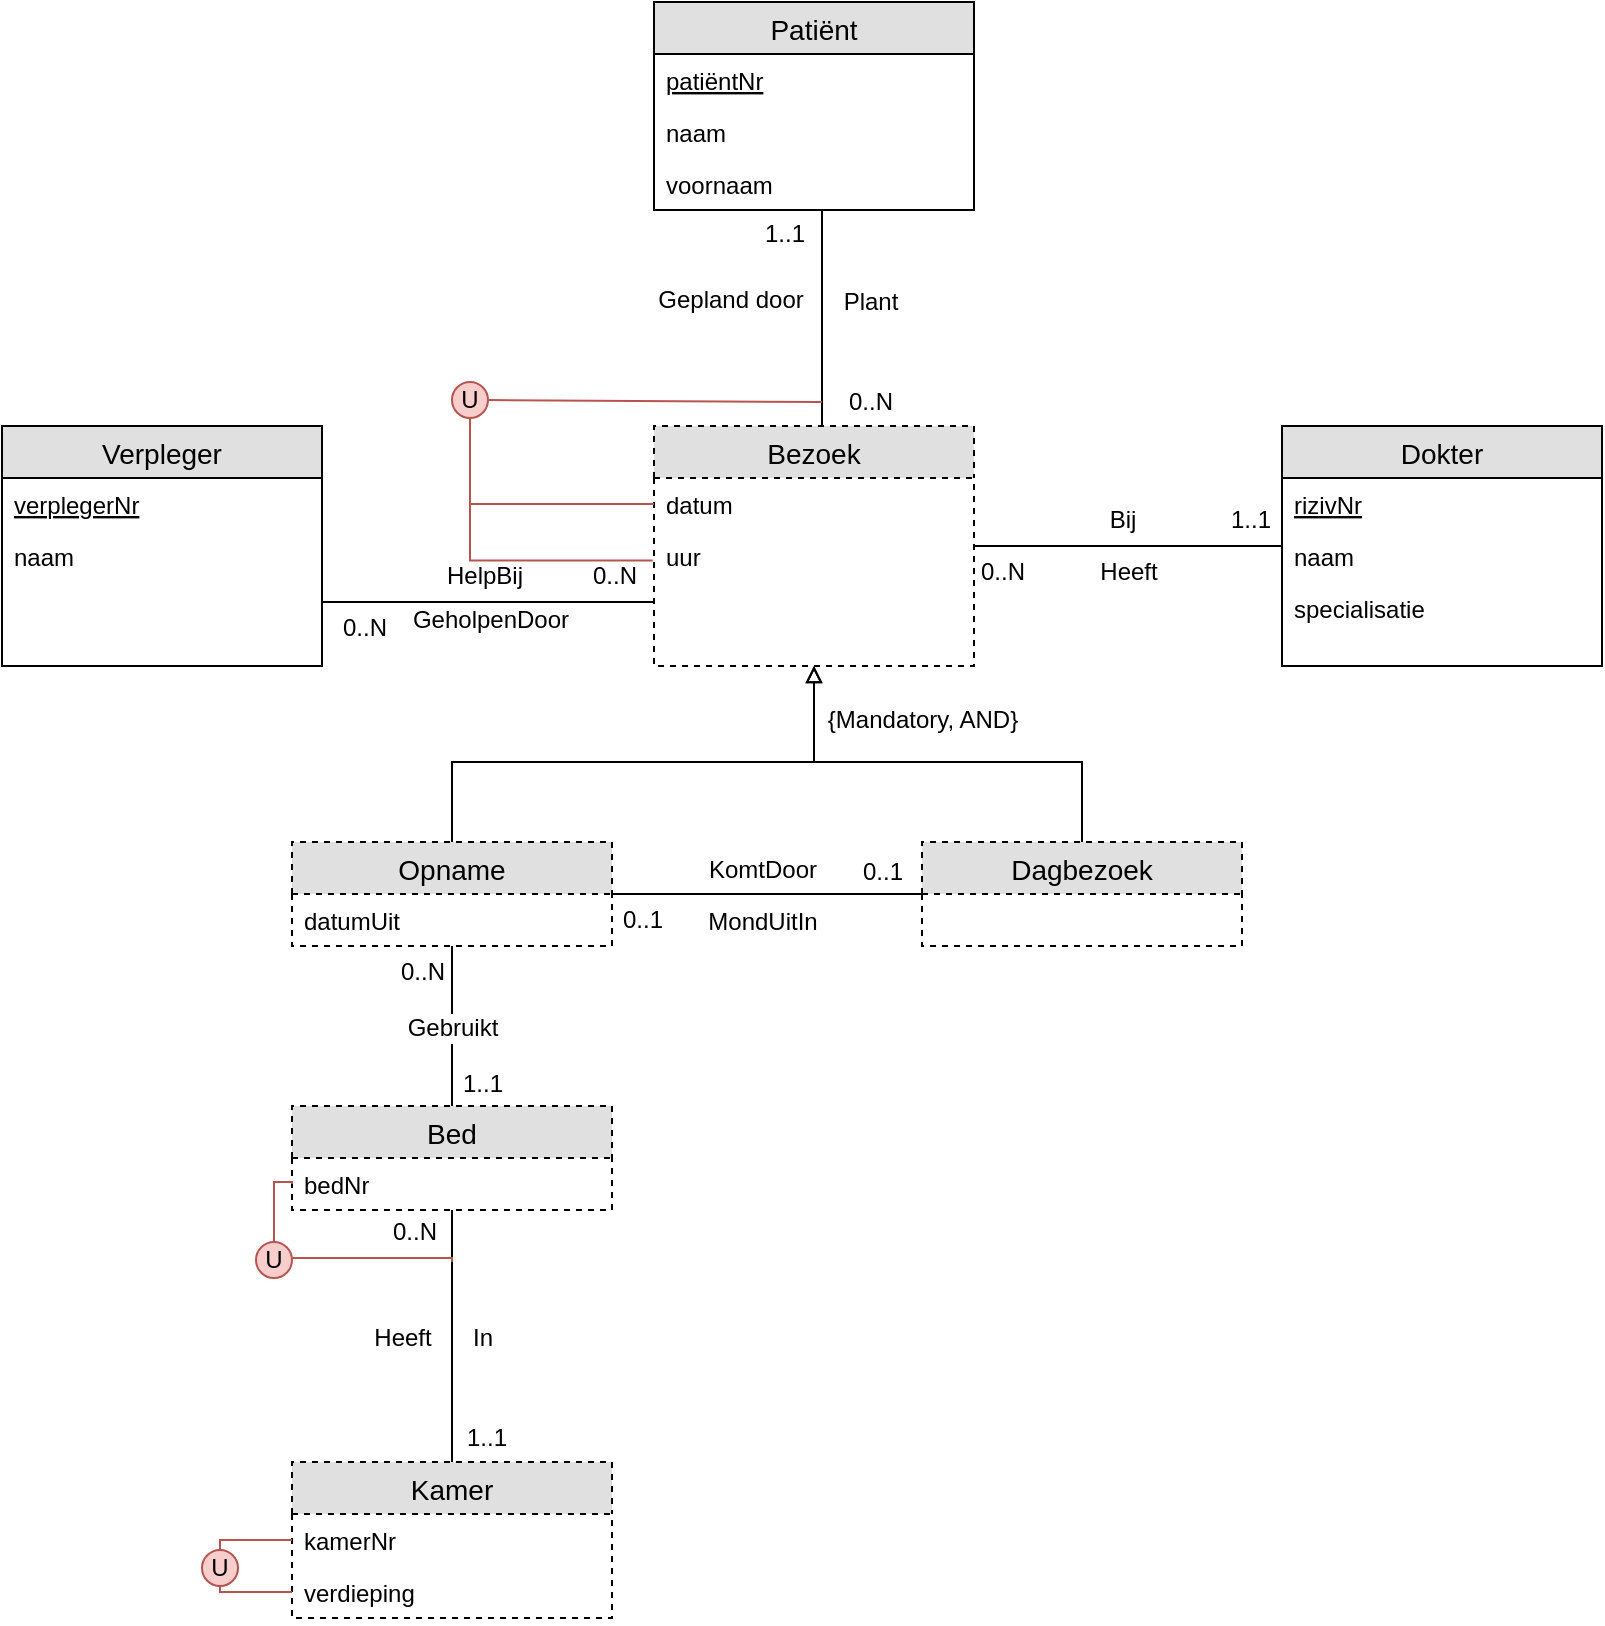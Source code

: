 <mxfile version="11.3.0" type="device" pages="1"><diagram id="4xq9xiqRc_igh71hhTV1" name="Page-1"><mxGraphModel dx="813" dy="597" grid="1" gridSize="10" guides="1" tooltips="1" connect="1" arrows="1" fold="1" page="1" pageScale="1" pageWidth="850" pageHeight="1100" math="0" shadow="0"><root><mxCell id="0"/><mxCell id="1" parent="0"/><mxCell id="qGHvSF8mwC1_FyWdI1qG-80" style="edgeStyle=orthogonalEdgeStyle;rounded=0;orthogonalLoop=1;jettySize=auto;html=1;endArrow=none;endFill=0;" parent="1" source="qGHvSF8mwC1_FyWdI1qG-1" target="qGHvSF8mwC1_FyWdI1qG-10" edge="1"><mxGeometry relative="1" as="geometry"><Array as="points"><mxPoint x="440" y="240"/><mxPoint x="440" y="240"/></Array></mxGeometry></mxCell><mxCell id="qGHvSF8mwC1_FyWdI1qG-81" value="1..1" style="text;html=1;resizable=0;points=[];align=center;verticalAlign=middle;labelBackgroundColor=#ffffff;" parent="qGHvSF8mwC1_FyWdI1qG-80" vertex="1" connectable="0"><mxGeometry x="-0.787" y="-2" relative="1" as="geometry"><mxPoint x="-17" y="0.5" as="offset"/></mxGeometry></mxCell><mxCell id="qGHvSF8mwC1_FyWdI1qG-82" value="0..N" style="text;html=1;resizable=0;points=[];align=center;verticalAlign=middle;labelBackgroundColor=#ffffff;direction=south;" parent="qGHvSF8mwC1_FyWdI1qG-80" vertex="1" connectable="0"><mxGeometry x="0.802" y="-3" relative="1" as="geometry"><mxPoint x="27" y="-1.5" as="offset"/></mxGeometry></mxCell><mxCell id="qGHvSF8mwC1_FyWdI1qG-83" value="Plant" style="text;html=1;resizable=0;points=[];align=center;verticalAlign=middle;labelBackgroundColor=#ffffff;" parent="qGHvSF8mwC1_FyWdI1qG-80" vertex="1" connectable="0"><mxGeometry x="-0.154" y="-1" relative="1" as="geometry"><mxPoint x="25" as="offset"/></mxGeometry></mxCell><mxCell id="qGHvSF8mwC1_FyWdI1qG-84" value="Gepland door" style="text;html=1;resizable=0;points=[];align=center;verticalAlign=middle;labelBackgroundColor=#ffffff;" parent="qGHvSF8mwC1_FyWdI1qG-80" vertex="1" connectable="0"><mxGeometry x="-0.17" y="-1" relative="1" as="geometry"><mxPoint x="-45" as="offset"/></mxGeometry></mxCell><mxCell id="qGHvSF8mwC1_FyWdI1qG-1" value="Patiënt" style="swimlane;fontStyle=0;childLayout=stackLayout;horizontal=1;startSize=26;fillColor=#e0e0e0;horizontalStack=0;resizeParent=1;resizeParentMax=0;resizeLast=0;collapsible=1;marginBottom=0;swimlaneFillColor=#ffffff;align=center;fontSize=14;" parent="1" vertex="1"><mxGeometry x="356" y="50" width="160" height="104" as="geometry"/></mxCell><mxCell id="qGHvSF8mwC1_FyWdI1qG-2" value="patiëntNr" style="text;strokeColor=none;fillColor=none;spacingLeft=4;spacingRight=4;overflow=hidden;rotatable=0;points=[[0,0.5],[1,0.5]];portConstraint=eastwest;fontSize=12;fontStyle=4" parent="qGHvSF8mwC1_FyWdI1qG-1" vertex="1"><mxGeometry y="26" width="160" height="26" as="geometry"/></mxCell><mxCell id="qGHvSF8mwC1_FyWdI1qG-3" value="naam" style="text;strokeColor=none;fillColor=none;spacingLeft=4;spacingRight=4;overflow=hidden;rotatable=0;points=[[0,0.5],[1,0.5]];portConstraint=eastwest;fontSize=12;" parent="qGHvSF8mwC1_FyWdI1qG-1" vertex="1"><mxGeometry y="52" width="160" height="26" as="geometry"/></mxCell><mxCell id="qGHvSF8mwC1_FyWdI1qG-4" value="voornaam" style="text;strokeColor=none;fillColor=none;spacingLeft=4;spacingRight=4;overflow=hidden;rotatable=0;points=[[0,0.5],[1,0.5]];portConstraint=eastwest;fontSize=12;" parent="qGHvSF8mwC1_FyWdI1qG-1" vertex="1"><mxGeometry y="78" width="160" height="26" as="geometry"/></mxCell><mxCell id="qGHvSF8mwC1_FyWdI1qG-18" value="" style="edgeStyle=orthogonalEdgeStyle;rounded=0;orthogonalLoop=1;jettySize=auto;html=1;endArrow=none;endFill=0;" parent="1" source="qGHvSF8mwC1_FyWdI1qG-10" target="qGHvSF8mwC1_FyWdI1qG-15" edge="1"><mxGeometry relative="1" as="geometry"><Array as="points"><mxPoint x="450" y="314"/><mxPoint x="450" y="314"/></Array></mxGeometry></mxCell><mxCell id="qGHvSF8mwC1_FyWdI1qG-69" value="Bij" style="text;html=1;resizable=0;points=[];align=center;verticalAlign=middle;labelBackgroundColor=#ffffff;" parent="qGHvSF8mwC1_FyWdI1qG-18" vertex="1" connectable="0"><mxGeometry x="0.13" y="2" relative="1" as="geometry"><mxPoint x="-13" y="-11" as="offset"/></mxGeometry></mxCell><mxCell id="qGHvSF8mwC1_FyWdI1qG-70" value="Heeft" style="text;html=1;resizable=0;points=[];align=center;verticalAlign=middle;labelBackgroundColor=#ffffff;" parent="qGHvSF8mwC1_FyWdI1qG-18" vertex="1" connectable="0"><mxGeometry x="0.083" y="-1" relative="1" as="geometry"><mxPoint x="-6.5" y="12" as="offset"/></mxGeometry></mxCell><mxCell id="qGHvSF8mwC1_FyWdI1qG-71" value="1..1" style="text;html=1;resizable=0;points=[];align=center;verticalAlign=middle;labelBackgroundColor=#ffffff;" parent="qGHvSF8mwC1_FyWdI1qG-18" vertex="1" connectable="0"><mxGeometry x="0.873" y="2" relative="1" as="geometry"><mxPoint x="-6" y="-11" as="offset"/></mxGeometry></mxCell><mxCell id="qGHvSF8mwC1_FyWdI1qG-72" value="0..N" style="text;html=1;resizable=0;points=[];align=center;verticalAlign=middle;labelBackgroundColor=#ffffff;" parent="qGHvSF8mwC1_FyWdI1qG-18" vertex="1" connectable="0"><mxGeometry x="-0.826" y="1" relative="1" as="geometry"><mxPoint x="0.5" y="14" as="offset"/></mxGeometry></mxCell><mxCell id="qGHvSF8mwC1_FyWdI1qG-10" value="Bezoek" style="swimlane;fontStyle=0;childLayout=stackLayout;horizontal=1;startSize=26;fillColor=#e0e0e0;horizontalStack=0;resizeParent=1;resizeParentMax=0;resizeLast=0;collapsible=1;marginBottom=0;swimlaneFillColor=#ffffff;align=center;fontSize=14;dashed=1;" parent="1" vertex="1"><mxGeometry x="356" y="262" width="160" height="120" as="geometry"/></mxCell><mxCell id="qGHvSF8mwC1_FyWdI1qG-11" value="datum" style="text;strokeColor=none;fillColor=none;spacingLeft=4;spacingRight=4;overflow=hidden;rotatable=0;points=[[0,0.5],[1,0.5]];portConstraint=eastwest;fontSize=12;fontStyle=0" parent="qGHvSF8mwC1_FyWdI1qG-10" vertex="1"><mxGeometry y="26" width="160" height="26" as="geometry"/></mxCell><mxCell id="qGHvSF8mwC1_FyWdI1qG-12" value="uur" style="text;strokeColor=none;fillColor=none;spacingLeft=4;spacingRight=4;overflow=hidden;rotatable=0;points=[[0,0.5],[1,0.5]];portConstraint=eastwest;fontSize=12;" parent="qGHvSF8mwC1_FyWdI1qG-10" vertex="1"><mxGeometry y="52" width="160" height="68" as="geometry"/></mxCell><mxCell id="qGHvSF8mwC1_FyWdI1qG-15" value="Dokter" style="swimlane;fontStyle=0;childLayout=stackLayout;horizontal=1;startSize=26;fillColor=#e0e0e0;horizontalStack=0;resizeParent=1;resizeParentMax=0;resizeLast=0;collapsible=1;marginBottom=0;swimlaneFillColor=#ffffff;align=center;fontSize=14;" parent="1" vertex="1"><mxGeometry x="670" y="262" width="160" height="120" as="geometry"/></mxCell><mxCell id="qGHvSF8mwC1_FyWdI1qG-16" value="rizivNr" style="text;strokeColor=none;fillColor=none;spacingLeft=4;spacingRight=4;overflow=hidden;rotatable=0;points=[[0,0.5],[1,0.5]];portConstraint=eastwest;fontSize=12;fontStyle=4" parent="qGHvSF8mwC1_FyWdI1qG-15" vertex="1"><mxGeometry y="26" width="160" height="26" as="geometry"/></mxCell><mxCell id="qGHvSF8mwC1_FyWdI1qG-17" value="naam" style="text;strokeColor=none;fillColor=none;spacingLeft=4;spacingRight=4;overflow=hidden;rotatable=0;points=[[0,0.5],[1,0.5]];portConstraint=eastwest;fontSize=12;" parent="qGHvSF8mwC1_FyWdI1qG-15" vertex="1"><mxGeometry y="52" width="160" height="26" as="geometry"/></mxCell><mxCell id="qGHvSF8mwC1_FyWdI1qG-19" value="specialisatie" style="text;strokeColor=none;fillColor=none;spacingLeft=4;spacingRight=4;overflow=hidden;rotatable=0;points=[[0,0.5],[1,0.5]];portConstraint=eastwest;fontSize=12;" parent="qGHvSF8mwC1_FyWdI1qG-15" vertex="1"><mxGeometry y="78" width="160" height="42" as="geometry"/></mxCell><mxCell id="qGHvSF8mwC1_FyWdI1qG-74" style="edgeStyle=orthogonalEdgeStyle;rounded=0;orthogonalLoop=1;jettySize=auto;html=1;endArrow=none;endFill=0;" parent="1" source="qGHvSF8mwC1_FyWdI1qG-20" target="qGHvSF8mwC1_FyWdI1qG-10" edge="1"><mxGeometry relative="1" as="geometry"><Array as="points"><mxPoint x="320" y="350"/><mxPoint x="320" y="350"/></Array></mxGeometry></mxCell><mxCell id="qGHvSF8mwC1_FyWdI1qG-75" value="HelpBij" style="text;html=1;resizable=0;points=[];align=center;verticalAlign=middle;labelBackgroundColor=#ffffff;" parent="qGHvSF8mwC1_FyWdI1qG-74" vertex="1" connectable="0"><mxGeometry x="0.118" y="1" relative="1" as="geometry"><mxPoint x="-12.5" y="-12" as="offset"/></mxGeometry></mxCell><mxCell id="qGHvSF8mwC1_FyWdI1qG-76" value="GeholpenDoor" style="text;html=1;resizable=0;points=[];align=center;verticalAlign=middle;labelBackgroundColor=#ffffff;" parent="qGHvSF8mwC1_FyWdI1qG-74" vertex="1" connectable="0"><mxGeometry x="0.199" relative="1" as="geometry"><mxPoint x="-16" y="9" as="offset"/></mxGeometry></mxCell><mxCell id="qGHvSF8mwC1_FyWdI1qG-77" value="0..N" style="text;html=1;resizable=0;points=[];align=center;verticalAlign=middle;labelBackgroundColor=#ffffff;" parent="qGHvSF8mwC1_FyWdI1qG-74" vertex="1" connectable="0"><mxGeometry x="0.841" relative="1" as="geometry"><mxPoint x="-7.5" y="-13" as="offset"/></mxGeometry></mxCell><mxCell id="qGHvSF8mwC1_FyWdI1qG-78" value="0..N" style="text;html=1;resizable=0;points=[];align=center;verticalAlign=middle;labelBackgroundColor=#ffffff;" parent="qGHvSF8mwC1_FyWdI1qG-74" vertex="1" connectable="0"><mxGeometry x="-0.725" y="1" relative="1" as="geometry"><mxPoint x="-2.5" y="14" as="offset"/></mxGeometry></mxCell><mxCell id="qGHvSF8mwC1_FyWdI1qG-20" value="Verpleger" style="swimlane;fontStyle=0;childLayout=stackLayout;horizontal=1;startSize=26;fillColor=#e0e0e0;horizontalStack=0;resizeParent=1;resizeParentMax=0;resizeLast=0;collapsible=1;marginBottom=0;swimlaneFillColor=#ffffff;align=center;fontSize=14;" parent="1" vertex="1"><mxGeometry x="30" y="262" width="160" height="120" as="geometry"/></mxCell><mxCell id="qGHvSF8mwC1_FyWdI1qG-21" value="verplegerNr" style="text;strokeColor=none;fillColor=none;spacingLeft=4;spacingRight=4;overflow=hidden;rotatable=0;points=[[0,0.5],[1,0.5]];portConstraint=eastwest;fontSize=12;fontStyle=4" parent="qGHvSF8mwC1_FyWdI1qG-20" vertex="1"><mxGeometry y="26" width="160" height="26" as="geometry"/></mxCell><mxCell id="qGHvSF8mwC1_FyWdI1qG-22" value="naam" style="text;strokeColor=none;fillColor=none;spacingLeft=4;spacingRight=4;overflow=hidden;rotatable=0;points=[[0,0.5],[1,0.5]];portConstraint=eastwest;fontSize=12;" parent="qGHvSF8mwC1_FyWdI1qG-20" vertex="1"><mxGeometry y="52" width="160" height="68" as="geometry"/></mxCell><mxCell id="qGHvSF8mwC1_FyWdI1qG-35" value="" style="edgeStyle=orthogonalEdgeStyle;rounded=0;orthogonalLoop=1;jettySize=auto;html=1;endArrow=none;endFill=0;" parent="1" source="qGHvSF8mwC1_FyWdI1qG-24" target="qGHvSF8mwC1_FyWdI1qG-33" edge="1"><mxGeometry relative="1" as="geometry"/></mxCell><mxCell id="qGHvSF8mwC1_FyWdI1qG-48" value="Gebruikt" style="text;html=1;resizable=0;points=[];align=center;verticalAlign=middle;labelBackgroundColor=#ffffff;" parent="qGHvSF8mwC1_FyWdI1qG-35" vertex="1" connectable="0"><mxGeometry x="-0.354" relative="1" as="geometry"><mxPoint y="14.5" as="offset"/></mxGeometry></mxCell><mxCell id="qGHvSF8mwC1_FyWdI1qG-49" value="0..N" style="text;html=1;resizable=0;points=[];align=center;verticalAlign=middle;labelBackgroundColor=#ffffff;" parent="qGHvSF8mwC1_FyWdI1qG-35" vertex="1" connectable="0"><mxGeometry x="-0.696" y="-3" relative="1" as="geometry"><mxPoint x="-12" y="1" as="offset"/></mxGeometry></mxCell><mxCell id="qGHvSF8mwC1_FyWdI1qG-50" value="1..1" style="text;html=1;resizable=0;points=[];align=center;verticalAlign=middle;labelBackgroundColor=#ffffff;" parent="qGHvSF8mwC1_FyWdI1qG-35" vertex="1" connectable="0"><mxGeometry x="0.746" relative="1" as="geometry"><mxPoint x="15" y="-1.5" as="offset"/></mxGeometry></mxCell><mxCell id="WeLBSGT0AjnuJ6AHv9bd-1" style="edgeStyle=orthogonalEdgeStyle;rounded=0;orthogonalLoop=1;jettySize=auto;html=1;endArrow=none;endFill=0;" edge="1" parent="1" source="qGHvSF8mwC1_FyWdI1qG-24" target="qGHvSF8mwC1_FyWdI1qG-27"><mxGeometry relative="1" as="geometry"/></mxCell><mxCell id="WeLBSGT0AjnuJ6AHv9bd-2" value="MondUitIn" style="text;html=1;resizable=0;points=[];align=center;verticalAlign=middle;labelBackgroundColor=#ffffff;" vertex="1" connectable="0" parent="WeLBSGT0AjnuJ6AHv9bd-1"><mxGeometry x="-0.145" y="1" relative="1" as="geometry"><mxPoint x="8.5" y="15" as="offset"/></mxGeometry></mxCell><mxCell id="WeLBSGT0AjnuJ6AHv9bd-3" value="KomtDoor" style="text;html=1;resizable=0;points=[];align=center;verticalAlign=middle;labelBackgroundColor=#ffffff;" vertex="1" connectable="0" parent="WeLBSGT0AjnuJ6AHv9bd-1"><mxGeometry x="0.091" y="4" relative="1" as="geometry"><mxPoint x="-9.5" y="-8" as="offset"/></mxGeometry></mxCell><mxCell id="WeLBSGT0AjnuJ6AHv9bd-4" value="0..1" style="text;html=1;resizable=0;points=[];align=center;verticalAlign=middle;labelBackgroundColor=#ffffff;" vertex="1" connectable="0" parent="WeLBSGT0AjnuJ6AHv9bd-1"><mxGeometry x="-0.779" y="1" relative="1" as="geometry"><mxPoint x="-2" y="14" as="offset"/></mxGeometry></mxCell><mxCell id="WeLBSGT0AjnuJ6AHv9bd-5" value="0..1" style="text;html=1;resizable=0;points=[];align=center;verticalAlign=middle;labelBackgroundColor=#ffffff;" vertex="1" connectable="0" parent="WeLBSGT0AjnuJ6AHv9bd-1"><mxGeometry x="0.836" y="3" relative="1" as="geometry"><mxPoint x="-7.5" y="-8" as="offset"/></mxGeometry></mxCell><mxCell id="qGHvSF8mwC1_FyWdI1qG-24" value="Opname" style="swimlane;fontStyle=0;childLayout=stackLayout;horizontal=1;startSize=26;fillColor=#e0e0e0;horizontalStack=0;resizeParent=1;resizeParentMax=0;resizeLast=0;collapsible=1;marginBottom=0;swimlaneFillColor=#ffffff;align=center;fontSize=14;dashed=1;" parent="1" vertex="1"><mxGeometry x="175" y="470" width="160" height="52" as="geometry"/></mxCell><mxCell id="qGHvSF8mwC1_FyWdI1qG-25" value="datumUit" style="text;strokeColor=none;fillColor=none;spacingLeft=4;spacingRight=4;overflow=hidden;rotatable=0;points=[[0,0.5],[1,0.5]];portConstraint=eastwest;fontSize=12;fontStyle=0" parent="qGHvSF8mwC1_FyWdI1qG-24" vertex="1"><mxGeometry y="26" width="160" height="26" as="geometry"/></mxCell><mxCell id="qGHvSF8mwC1_FyWdI1qG-41" value="" style="edgeStyle=orthogonalEdgeStyle;rounded=0;orthogonalLoop=1;jettySize=auto;html=1;endArrow=none;endFill=0;" parent="1" source="qGHvSF8mwC1_FyWdI1qG-33" target="qGHvSF8mwC1_FyWdI1qG-39" edge="1"><mxGeometry relative="1" as="geometry"/></mxCell><mxCell id="qGHvSF8mwC1_FyWdI1qG-43" value="In" style="text;html=1;resizable=0;points=[];align=center;verticalAlign=middle;labelBackgroundColor=#ffffff;" parent="qGHvSF8mwC1_FyWdI1qG-41" vertex="1" connectable="0"><mxGeometry x="-0.25" relative="1" as="geometry"><mxPoint x="15" y="16" as="offset"/></mxGeometry></mxCell><mxCell id="qGHvSF8mwC1_FyWdI1qG-44" value="Heeft" style="text;html=1;resizable=0;points=[];align=center;verticalAlign=middle;labelBackgroundColor=#ffffff;" parent="qGHvSF8mwC1_FyWdI1qG-41" vertex="1" connectable="0"><mxGeometry x="0.189" y="-1" relative="1" as="geometry"><mxPoint x="-24" y="-11.5" as="offset"/></mxGeometry></mxCell><mxCell id="qGHvSF8mwC1_FyWdI1qG-45" value="0..N" style="text;html=1;resizable=0;points=[];align=center;verticalAlign=middle;labelBackgroundColor=#ffffff;" parent="qGHvSF8mwC1_FyWdI1qG-41" vertex="1" connectable="0"><mxGeometry x="-0.825" y="-1" relative="1" as="geometry"><mxPoint x="-18" as="offset"/></mxGeometry></mxCell><mxCell id="qGHvSF8mwC1_FyWdI1qG-46" value="1..1" style="text;html=1;resizable=0;points=[];align=center;verticalAlign=middle;labelBackgroundColor=#ffffff;" parent="qGHvSF8mwC1_FyWdI1qG-41" vertex="1" connectable="0"><mxGeometry x="0.746" y="-1" relative="1" as="geometry"><mxPoint x="18" y="3.5" as="offset"/></mxGeometry></mxCell><mxCell id="qGHvSF8mwC1_FyWdI1qG-33" value="Bed" style="swimlane;fontStyle=0;childLayout=stackLayout;horizontal=1;startSize=26;fillColor=#e0e0e0;horizontalStack=0;resizeParent=1;resizeParentMax=0;resizeLast=0;collapsible=1;marginBottom=0;swimlaneFillColor=#ffffff;align=center;fontSize=14;dashed=1;" parent="1" vertex="1"><mxGeometry x="175" y="602" width="160" height="52" as="geometry"/></mxCell><mxCell id="qGHvSF8mwC1_FyWdI1qG-34" value="bedNr" style="text;strokeColor=none;fillColor=none;spacingLeft=4;spacingRight=4;overflow=hidden;rotatable=0;points=[[0,0.5],[1,0.5]];portConstraint=eastwest;fontSize=12;fontStyle=0" parent="qGHvSF8mwC1_FyWdI1qG-33" vertex="1"><mxGeometry y="26" width="160" height="26" as="geometry"/></mxCell><mxCell id="qGHvSF8mwC1_FyWdI1qG-39" value="Kamer" style="swimlane;fontStyle=0;childLayout=stackLayout;horizontal=1;startSize=26;fillColor=#e0e0e0;horizontalStack=0;resizeParent=1;resizeParentMax=0;resizeLast=0;collapsible=1;marginBottom=0;swimlaneFillColor=#ffffff;align=center;fontSize=14;dashed=1;" parent="1" vertex="1"><mxGeometry x="175" y="780" width="160" height="78" as="geometry"/></mxCell><mxCell id="qGHvSF8mwC1_FyWdI1qG-40" value="kamerNr" style="text;strokeColor=none;fillColor=none;spacingLeft=4;spacingRight=4;overflow=hidden;rotatable=0;points=[[0,0.5],[1,0.5]];portConstraint=eastwest;fontSize=12;fontStyle=0" parent="qGHvSF8mwC1_FyWdI1qG-39" vertex="1"><mxGeometry y="26" width="160" height="26" as="geometry"/></mxCell><mxCell id="qGHvSF8mwC1_FyWdI1qG-42" value="verdieping" style="text;strokeColor=none;fillColor=none;spacingLeft=4;spacingRight=4;overflow=hidden;rotatable=0;points=[[0,0.5],[1,0.5]];portConstraint=eastwest;fontSize=12;fontStyle=0" parent="qGHvSF8mwC1_FyWdI1qG-39" vertex="1"><mxGeometry y="52" width="160" height="26" as="geometry"/></mxCell><mxCell id="qGHvSF8mwC1_FyWdI1qG-27" value="Dagbezoek" style="swimlane;fontStyle=0;childLayout=stackLayout;horizontal=1;startSize=26;fillColor=#e0e0e0;horizontalStack=0;resizeParent=1;resizeParentMax=0;resizeLast=0;collapsible=1;marginBottom=0;swimlaneFillColor=#ffffff;align=center;fontSize=14;dashed=1;" parent="1" vertex="1"><mxGeometry x="490" y="470" width="160" height="52" as="geometry"/></mxCell><mxCell id="qGHvSF8mwC1_FyWdI1qG-55" value="" style="endArrow=none;html=1;entryX=0;entryY=0.5;entryDx=0;entryDy=0;rounded=0;edgeStyle=orthogonalEdgeStyle;fillColor=#f8cecc;strokeColor=#b85450;" parent="1" source="qGHvSF8mwC1_FyWdI1qG-51" target="qGHvSF8mwC1_FyWdI1qG-40" edge="1"><mxGeometry width="50" height="50" relative="1" as="geometry"><mxPoint x="138" y="828" as="sourcePoint"/><mxPoint x="140" y="790" as="targetPoint"/><Array as="points"><mxPoint x="139" y="819"/></Array></mxGeometry></mxCell><mxCell id="qGHvSF8mwC1_FyWdI1qG-51" value="U" style="ellipse;whiteSpace=wrap;html=1;aspect=fixed;fillColor=#f8cecc;strokeColor=#b85450;" parent="1" vertex="1"><mxGeometry x="130" y="824" width="18" height="18" as="geometry"/></mxCell><mxCell id="qGHvSF8mwC1_FyWdI1qG-57" value="" style="endArrow=none;html=1;entryX=0;entryY=0.5;entryDx=0;entryDy=0;rounded=0;edgeStyle=orthogonalEdgeStyle;fillColor=#f8cecc;strokeColor=#b85450;" parent="1" source="qGHvSF8mwC1_FyWdI1qG-51" target="qGHvSF8mwC1_FyWdI1qG-42" edge="1"><mxGeometry width="50" height="50" relative="1" as="geometry"><mxPoint x="130" y="840" as="sourcePoint"/><mxPoint x="180" y="790" as="targetPoint"/><Array as="points"><mxPoint x="139" y="845"/></Array></mxGeometry></mxCell><mxCell id="qGHvSF8mwC1_FyWdI1qG-59" value="" style="endArrow=none;html=1;edgeStyle=orthogonalEdgeStyle;entryX=0;entryY=0.5;entryDx=0;entryDy=0;rounded=0;fillColor=#f8cecc;strokeColor=#b85450;" parent="1" source="qGHvSF8mwC1_FyWdI1qG-63" target="qGHvSF8mwC1_FyWdI1qG-34" edge="1"><mxGeometry width="50" height="50" relative="1" as="geometry"><mxPoint x="255" y="680" as="sourcePoint"/><mxPoint x="130" y="630" as="targetPoint"/><Array as="points"><mxPoint x="166" y="640"/><mxPoint x="175" y="640"/></Array></mxGeometry></mxCell><mxCell id="qGHvSF8mwC1_FyWdI1qG-63" value="U" style="ellipse;whiteSpace=wrap;html=1;aspect=fixed;fillColor=#f8cecc;strokeColor=#b85450;" parent="1" vertex="1"><mxGeometry x="157" y="670" width="18" height="18" as="geometry"/></mxCell><mxCell id="qGHvSF8mwC1_FyWdI1qG-64" value="" style="endArrow=none;html=1;edgeStyle=orthogonalEdgeStyle;rounded=0;fillColor=#f8cecc;strokeColor=#b85450;" parent="1" target="qGHvSF8mwC1_FyWdI1qG-63" edge="1"><mxGeometry width="50" height="50" relative="1" as="geometry"><mxPoint x="255.048" y="679.952" as="sourcePoint"/><mxPoint x="190" y="680" as="targetPoint"/><Array as="points"><mxPoint x="255" y="678"/></Array></mxGeometry></mxCell><mxCell id="qGHvSF8mwC1_FyWdI1qG-65" value="" style="endArrow=block;html=1;rounded=0;edgeStyle=orthogonalEdgeStyle;endFill=0;" parent="1" source="qGHvSF8mwC1_FyWdI1qG-24" target="qGHvSF8mwC1_FyWdI1qG-10" edge="1"><mxGeometry width="50" height="50" relative="1" as="geometry"><mxPoint x="360" y="424" as="sourcePoint"/><mxPoint x="410" y="374" as="targetPoint"/><Array as="points"><mxPoint x="255" y="430"/><mxPoint x="436" y="430"/></Array></mxGeometry></mxCell><mxCell id="qGHvSF8mwC1_FyWdI1qG-67" value="" style="endArrow=block;html=1;rounded=0;edgeStyle=orthogonalEdgeStyle;endFill=0;" parent="1" source="qGHvSF8mwC1_FyWdI1qG-27" target="qGHvSF8mwC1_FyWdI1qG-10" edge="1"><mxGeometry width="50" height="50" relative="1" as="geometry"><mxPoint x="345.286" y="454" as="sourcePoint"/><mxPoint x="409.857" y="350" as="targetPoint"/><Array as="points"><mxPoint x="570" y="430"/><mxPoint x="436" y="430"/></Array></mxGeometry></mxCell><mxCell id="qGHvSF8mwC1_FyWdI1qG-68" value="{Mandatory, AND}" style="text;html=1;resizable=0;points=[];align=center;verticalAlign=middle;labelBackgroundColor=#ffffff;fontStyle=0" parent="qGHvSF8mwC1_FyWdI1qG-67" vertex="1" connectable="0"><mxGeometry x="0.789" y="2" relative="1" as="geometry"><mxPoint x="56" y="3.5" as="offset"/></mxGeometry></mxCell><mxCell id="qGHvSF8mwC1_FyWdI1qG-85" value="" style="endArrow=none;html=1;edgeStyle=orthogonalEdgeStyle;rounded=0;exitX=-0.004;exitY=0.224;exitDx=0;exitDy=0;exitPerimeter=0;fillColor=#f8cecc;strokeColor=#b85450;" parent="1" source="qGHvSF8mwC1_FyWdI1qG-12" target="qGHvSF8mwC1_FyWdI1qG-86" edge="1"><mxGeometry width="50" height="50" relative="1" as="geometry"><mxPoint x="310" y="310" as="sourcePoint"/><mxPoint x="310" y="210" as="targetPoint"/><Array as="points"><mxPoint x="264" y="329"/></Array></mxGeometry></mxCell><mxCell id="qGHvSF8mwC1_FyWdI1qG-86" value="U" style="ellipse;whiteSpace=wrap;html=1;aspect=fixed;fillColor=#f8cecc;strokeColor=#b85450;" parent="1" vertex="1"><mxGeometry x="255" y="240" width="18" height="18" as="geometry"/></mxCell><mxCell id="qGHvSF8mwC1_FyWdI1qG-87" value="" style="endArrow=none;html=1;edgeStyle=orthogonalEdgeStyle;rounded=0;fillColor=#f8cecc;strokeColor=#b85450;" parent="1" source="qGHvSF8mwC1_FyWdI1qG-11" target="qGHvSF8mwC1_FyWdI1qG-86" edge="1"><mxGeometry width="50" height="50" relative="1" as="geometry"><mxPoint x="366" y="331.857" as="sourcePoint"/><mxPoint x="310" y="249" as="targetPoint"/><Array as="points"><mxPoint x="264" y="301"/></Array></mxGeometry></mxCell><mxCell id="qGHvSF8mwC1_FyWdI1qG-88" value="" style="endArrow=none;html=1;fillColor=#f8cecc;strokeColor=#b85450;" parent="1" source="qGHvSF8mwC1_FyWdI1qG-86" edge="1"><mxGeometry width="50" height="50" relative="1" as="geometry"><mxPoint x="300" y="270" as="sourcePoint"/><mxPoint x="440" y="250" as="targetPoint"/></mxGeometry></mxCell></root></mxGraphModel></diagram></mxfile>